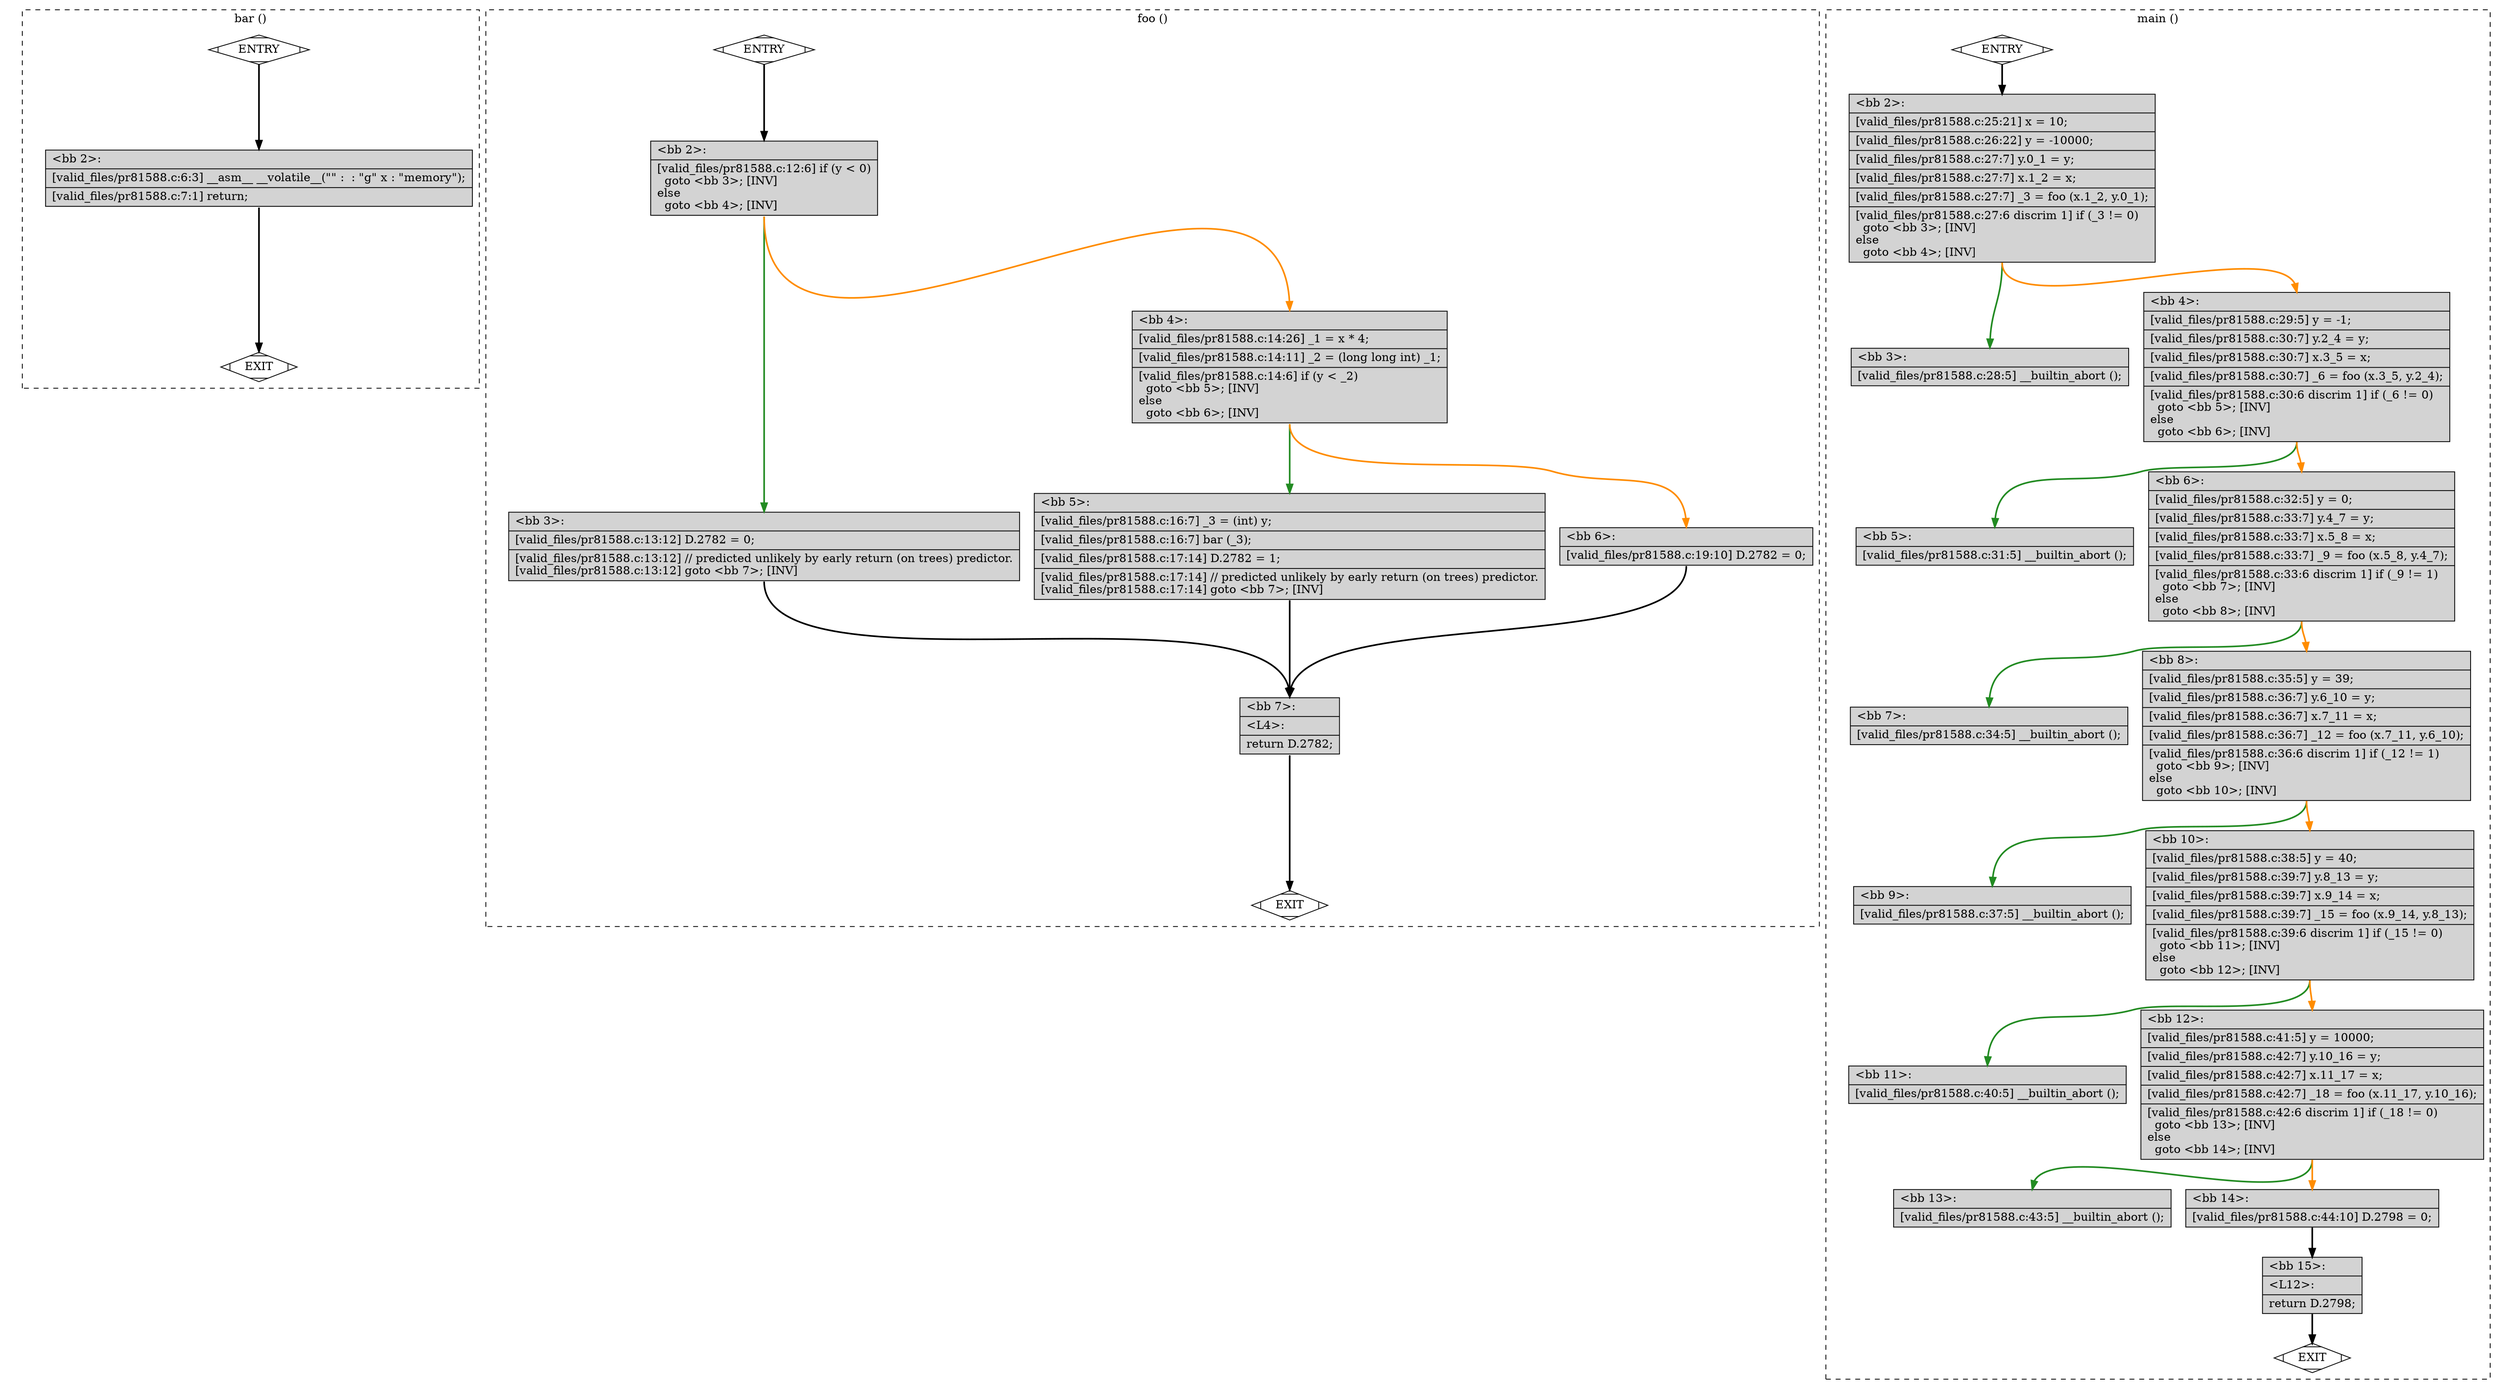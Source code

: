 digraph "a-pr81588.c.015t.cfg" {
overlap=false;
subgraph "cluster_bar" {
	style="dashed";
	color="black";
	label="bar ()";
	fn_0_basic_block_0 [shape=Mdiamond,style=filled,fillcolor=white,label="ENTRY"];

	fn_0_basic_block_1 [shape=Mdiamond,style=filled,fillcolor=white,label="EXIT"];

	fn_0_basic_block_2 [shape=record,style=filled,fillcolor=lightgrey,label="{\<bb\ 2\>:\l\
|[valid_files/pr81588.c:6:3]\ __asm__\ __volatile__(\"\"\ :\ \ :\ \"g\"\ x\ :\ \"memory\");\l\
|[valid_files/pr81588.c:7:1]\ return;\l\
}"];

	fn_0_basic_block_0:s -> fn_0_basic_block_2:n [style="solid,bold",color=black,weight=100,constraint=true];
	fn_0_basic_block_2:s -> fn_0_basic_block_1:n [style="solid,bold",color=black,weight=10,constraint=true];
	fn_0_basic_block_0:s -> fn_0_basic_block_1:n [style="invis",constraint=true];
}
subgraph "cluster_foo" {
	style="dashed";
	color="black";
	label="foo ()";
	fn_1_basic_block_0 [shape=Mdiamond,style=filled,fillcolor=white,label="ENTRY"];

	fn_1_basic_block_1 [shape=Mdiamond,style=filled,fillcolor=white,label="EXIT"];

	fn_1_basic_block_2 [shape=record,style=filled,fillcolor=lightgrey,label="{\<bb\ 2\>:\l\
|[valid_files/pr81588.c:12:6]\ if\ (y\ \<\ 0)\l\
\ \ goto\ \<bb\ 3\>;\ [INV]\l\
else\l\
\ \ goto\ \<bb\ 4\>;\ [INV]\l\
}"];

	fn_1_basic_block_3 [shape=record,style=filled,fillcolor=lightgrey,label="{\<bb\ 3\>:\l\
|[valid_files/pr81588.c:13:12]\ D.2782\ =\ 0;\l\
|[valid_files/pr81588.c:13:12]\ //\ predicted\ unlikely\ by\ early\ return\ (on\ trees)\ predictor.\l\
[valid_files/pr81588.c:13:12]\ goto\ \<bb\ 7\>;\ [INV]\l\
}"];

	fn_1_basic_block_4 [shape=record,style=filled,fillcolor=lightgrey,label="{\<bb\ 4\>:\l\
|[valid_files/pr81588.c:14:26]\ _1\ =\ x\ *\ 4;\l\
|[valid_files/pr81588.c:14:11]\ _2\ =\ (long\ long\ int)\ _1;\l\
|[valid_files/pr81588.c:14:6]\ if\ (y\ \<\ _2)\l\
\ \ goto\ \<bb\ 5\>;\ [INV]\l\
else\l\
\ \ goto\ \<bb\ 6\>;\ [INV]\l\
}"];

	fn_1_basic_block_5 [shape=record,style=filled,fillcolor=lightgrey,label="{\<bb\ 5\>:\l\
|[valid_files/pr81588.c:16:7]\ _3\ =\ (int)\ y;\l\
|[valid_files/pr81588.c:16:7]\ bar\ (_3);\l\
|[valid_files/pr81588.c:17:14]\ D.2782\ =\ 1;\l\
|[valid_files/pr81588.c:17:14]\ //\ predicted\ unlikely\ by\ early\ return\ (on\ trees)\ predictor.\l\
[valid_files/pr81588.c:17:14]\ goto\ \<bb\ 7\>;\ [INV]\l\
}"];

	fn_1_basic_block_6 [shape=record,style=filled,fillcolor=lightgrey,label="{\<bb\ 6\>:\l\
|[valid_files/pr81588.c:19:10]\ D.2782\ =\ 0;\l\
}"];

	fn_1_basic_block_7 [shape=record,style=filled,fillcolor=lightgrey,label="{\<bb\ 7\>:\l\
|\<L4\>:\l\
|return\ D.2782;\l\
}"];

	fn_1_basic_block_0:s -> fn_1_basic_block_2:n [style="solid,bold",color=black,weight=100,constraint=true];
	fn_1_basic_block_2:s -> fn_1_basic_block_3:n [style="solid,bold",color=forestgreen,weight=10,constraint=true];
	fn_1_basic_block_2:s -> fn_1_basic_block_4:n [style="solid,bold",color=darkorange,weight=10,constraint=true];
	fn_1_basic_block_3:s -> fn_1_basic_block_7:n [style="solid,bold",color=black,weight=100,constraint=true];
	fn_1_basic_block_4:s -> fn_1_basic_block_5:n [style="solid,bold",color=forestgreen,weight=10,constraint=true];
	fn_1_basic_block_4:s -> fn_1_basic_block_6:n [style="solid,bold",color=darkorange,weight=10,constraint=true];
	fn_1_basic_block_5:s -> fn_1_basic_block_7:n [style="solid,bold",color=black,weight=100,constraint=true];
	fn_1_basic_block_6:s -> fn_1_basic_block_7:n [style="solid,bold",color=black,weight=100,constraint=true];
	fn_1_basic_block_7:s -> fn_1_basic_block_1:n [style="solid,bold",color=black,weight=10,constraint=true];
	fn_1_basic_block_0:s -> fn_1_basic_block_1:n [style="invis",constraint=true];
}
subgraph "cluster_main" {
	style="dashed";
	color="black";
	label="main ()";
	fn_2_basic_block_0 [shape=Mdiamond,style=filled,fillcolor=white,label="ENTRY"];

	fn_2_basic_block_1 [shape=Mdiamond,style=filled,fillcolor=white,label="EXIT"];

	fn_2_basic_block_2 [shape=record,style=filled,fillcolor=lightgrey,label="{\<bb\ 2\>:\l\
|[valid_files/pr81588.c:25:21]\ x\ =\ 10;\l\
|[valid_files/pr81588.c:26:22]\ y\ =\ -10000;\l\
|[valid_files/pr81588.c:27:7]\ y.0_1\ =\ y;\l\
|[valid_files/pr81588.c:27:7]\ x.1_2\ =\ x;\l\
|[valid_files/pr81588.c:27:7]\ _3\ =\ foo\ (x.1_2,\ y.0_1);\l\
|[valid_files/pr81588.c:27:6\ discrim\ 1]\ if\ (_3\ !=\ 0)\l\
\ \ goto\ \<bb\ 3\>;\ [INV]\l\
else\l\
\ \ goto\ \<bb\ 4\>;\ [INV]\l\
}"];

	fn_2_basic_block_3 [shape=record,style=filled,fillcolor=lightgrey,label="{\<bb\ 3\>:\l\
|[valid_files/pr81588.c:28:5]\ __builtin_abort\ ();\l\
}"];

	fn_2_basic_block_4 [shape=record,style=filled,fillcolor=lightgrey,label="{\<bb\ 4\>:\l\
|[valid_files/pr81588.c:29:5]\ y\ =\ -1;\l\
|[valid_files/pr81588.c:30:7]\ y.2_4\ =\ y;\l\
|[valid_files/pr81588.c:30:7]\ x.3_5\ =\ x;\l\
|[valid_files/pr81588.c:30:7]\ _6\ =\ foo\ (x.3_5,\ y.2_4);\l\
|[valid_files/pr81588.c:30:6\ discrim\ 1]\ if\ (_6\ !=\ 0)\l\
\ \ goto\ \<bb\ 5\>;\ [INV]\l\
else\l\
\ \ goto\ \<bb\ 6\>;\ [INV]\l\
}"];

	fn_2_basic_block_5 [shape=record,style=filled,fillcolor=lightgrey,label="{\<bb\ 5\>:\l\
|[valid_files/pr81588.c:31:5]\ __builtin_abort\ ();\l\
}"];

	fn_2_basic_block_6 [shape=record,style=filled,fillcolor=lightgrey,label="{\<bb\ 6\>:\l\
|[valid_files/pr81588.c:32:5]\ y\ =\ 0;\l\
|[valid_files/pr81588.c:33:7]\ y.4_7\ =\ y;\l\
|[valid_files/pr81588.c:33:7]\ x.5_8\ =\ x;\l\
|[valid_files/pr81588.c:33:7]\ _9\ =\ foo\ (x.5_8,\ y.4_7);\l\
|[valid_files/pr81588.c:33:6\ discrim\ 1]\ if\ (_9\ !=\ 1)\l\
\ \ goto\ \<bb\ 7\>;\ [INV]\l\
else\l\
\ \ goto\ \<bb\ 8\>;\ [INV]\l\
}"];

	fn_2_basic_block_7 [shape=record,style=filled,fillcolor=lightgrey,label="{\<bb\ 7\>:\l\
|[valid_files/pr81588.c:34:5]\ __builtin_abort\ ();\l\
}"];

	fn_2_basic_block_8 [shape=record,style=filled,fillcolor=lightgrey,label="{\<bb\ 8\>:\l\
|[valid_files/pr81588.c:35:5]\ y\ =\ 39;\l\
|[valid_files/pr81588.c:36:7]\ y.6_10\ =\ y;\l\
|[valid_files/pr81588.c:36:7]\ x.7_11\ =\ x;\l\
|[valid_files/pr81588.c:36:7]\ _12\ =\ foo\ (x.7_11,\ y.6_10);\l\
|[valid_files/pr81588.c:36:6\ discrim\ 1]\ if\ (_12\ !=\ 1)\l\
\ \ goto\ \<bb\ 9\>;\ [INV]\l\
else\l\
\ \ goto\ \<bb\ 10\>;\ [INV]\l\
}"];

	fn_2_basic_block_9 [shape=record,style=filled,fillcolor=lightgrey,label="{\<bb\ 9\>:\l\
|[valid_files/pr81588.c:37:5]\ __builtin_abort\ ();\l\
}"];

	fn_2_basic_block_10 [shape=record,style=filled,fillcolor=lightgrey,label="{\<bb\ 10\>:\l\
|[valid_files/pr81588.c:38:5]\ y\ =\ 40;\l\
|[valid_files/pr81588.c:39:7]\ y.8_13\ =\ y;\l\
|[valid_files/pr81588.c:39:7]\ x.9_14\ =\ x;\l\
|[valid_files/pr81588.c:39:7]\ _15\ =\ foo\ (x.9_14,\ y.8_13);\l\
|[valid_files/pr81588.c:39:6\ discrim\ 1]\ if\ (_15\ !=\ 0)\l\
\ \ goto\ \<bb\ 11\>;\ [INV]\l\
else\l\
\ \ goto\ \<bb\ 12\>;\ [INV]\l\
}"];

	fn_2_basic_block_11 [shape=record,style=filled,fillcolor=lightgrey,label="{\<bb\ 11\>:\l\
|[valid_files/pr81588.c:40:5]\ __builtin_abort\ ();\l\
}"];

	fn_2_basic_block_12 [shape=record,style=filled,fillcolor=lightgrey,label="{\<bb\ 12\>:\l\
|[valid_files/pr81588.c:41:5]\ y\ =\ 10000;\l\
|[valid_files/pr81588.c:42:7]\ y.10_16\ =\ y;\l\
|[valid_files/pr81588.c:42:7]\ x.11_17\ =\ x;\l\
|[valid_files/pr81588.c:42:7]\ _18\ =\ foo\ (x.11_17,\ y.10_16);\l\
|[valid_files/pr81588.c:42:6\ discrim\ 1]\ if\ (_18\ !=\ 0)\l\
\ \ goto\ \<bb\ 13\>;\ [INV]\l\
else\l\
\ \ goto\ \<bb\ 14\>;\ [INV]\l\
}"];

	fn_2_basic_block_13 [shape=record,style=filled,fillcolor=lightgrey,label="{\<bb\ 13\>:\l\
|[valid_files/pr81588.c:43:5]\ __builtin_abort\ ();\l\
}"];

	fn_2_basic_block_14 [shape=record,style=filled,fillcolor=lightgrey,label="{\<bb\ 14\>:\l\
|[valid_files/pr81588.c:44:10]\ D.2798\ =\ 0;\l\
}"];

	fn_2_basic_block_15 [shape=record,style=filled,fillcolor=lightgrey,label="{\<bb\ 15\>:\l\
|\<L12\>:\l\
|return\ D.2798;\l\
}"];

	fn_2_basic_block_0:s -> fn_2_basic_block_2:n [style="solid,bold",color=black,weight=100,constraint=true];
	fn_2_basic_block_2:s -> fn_2_basic_block_3:n [style="solid,bold",color=forestgreen,weight=10,constraint=true];
	fn_2_basic_block_2:s -> fn_2_basic_block_4:n [style="solid,bold",color=darkorange,weight=10,constraint=true];
	fn_2_basic_block_4:s -> fn_2_basic_block_5:n [style="solid,bold",color=forestgreen,weight=10,constraint=true];
	fn_2_basic_block_4:s -> fn_2_basic_block_6:n [style="solid,bold",color=darkorange,weight=10,constraint=true];
	fn_2_basic_block_6:s -> fn_2_basic_block_7:n [style="solid,bold",color=forestgreen,weight=10,constraint=true];
	fn_2_basic_block_6:s -> fn_2_basic_block_8:n [style="solid,bold",color=darkorange,weight=10,constraint=true];
	fn_2_basic_block_8:s -> fn_2_basic_block_9:n [style="solid,bold",color=forestgreen,weight=10,constraint=true];
	fn_2_basic_block_8:s -> fn_2_basic_block_10:n [style="solid,bold",color=darkorange,weight=10,constraint=true];
	fn_2_basic_block_10:s -> fn_2_basic_block_11:n [style="solid,bold",color=forestgreen,weight=10,constraint=true];
	fn_2_basic_block_10:s -> fn_2_basic_block_12:n [style="solid,bold",color=darkorange,weight=10,constraint=true];
	fn_2_basic_block_12:s -> fn_2_basic_block_13:n [style="solid,bold",color=forestgreen,weight=10,constraint=true];
	fn_2_basic_block_12:s -> fn_2_basic_block_14:n [style="solid,bold",color=darkorange,weight=10,constraint=true];
	fn_2_basic_block_14:s -> fn_2_basic_block_15:n [style="solid,bold",color=black,weight=100,constraint=true];
	fn_2_basic_block_15:s -> fn_2_basic_block_1:n [style="solid,bold",color=black,weight=10,constraint=true];
	fn_2_basic_block_0:s -> fn_2_basic_block_1:n [style="invis",constraint=true];
}
}
